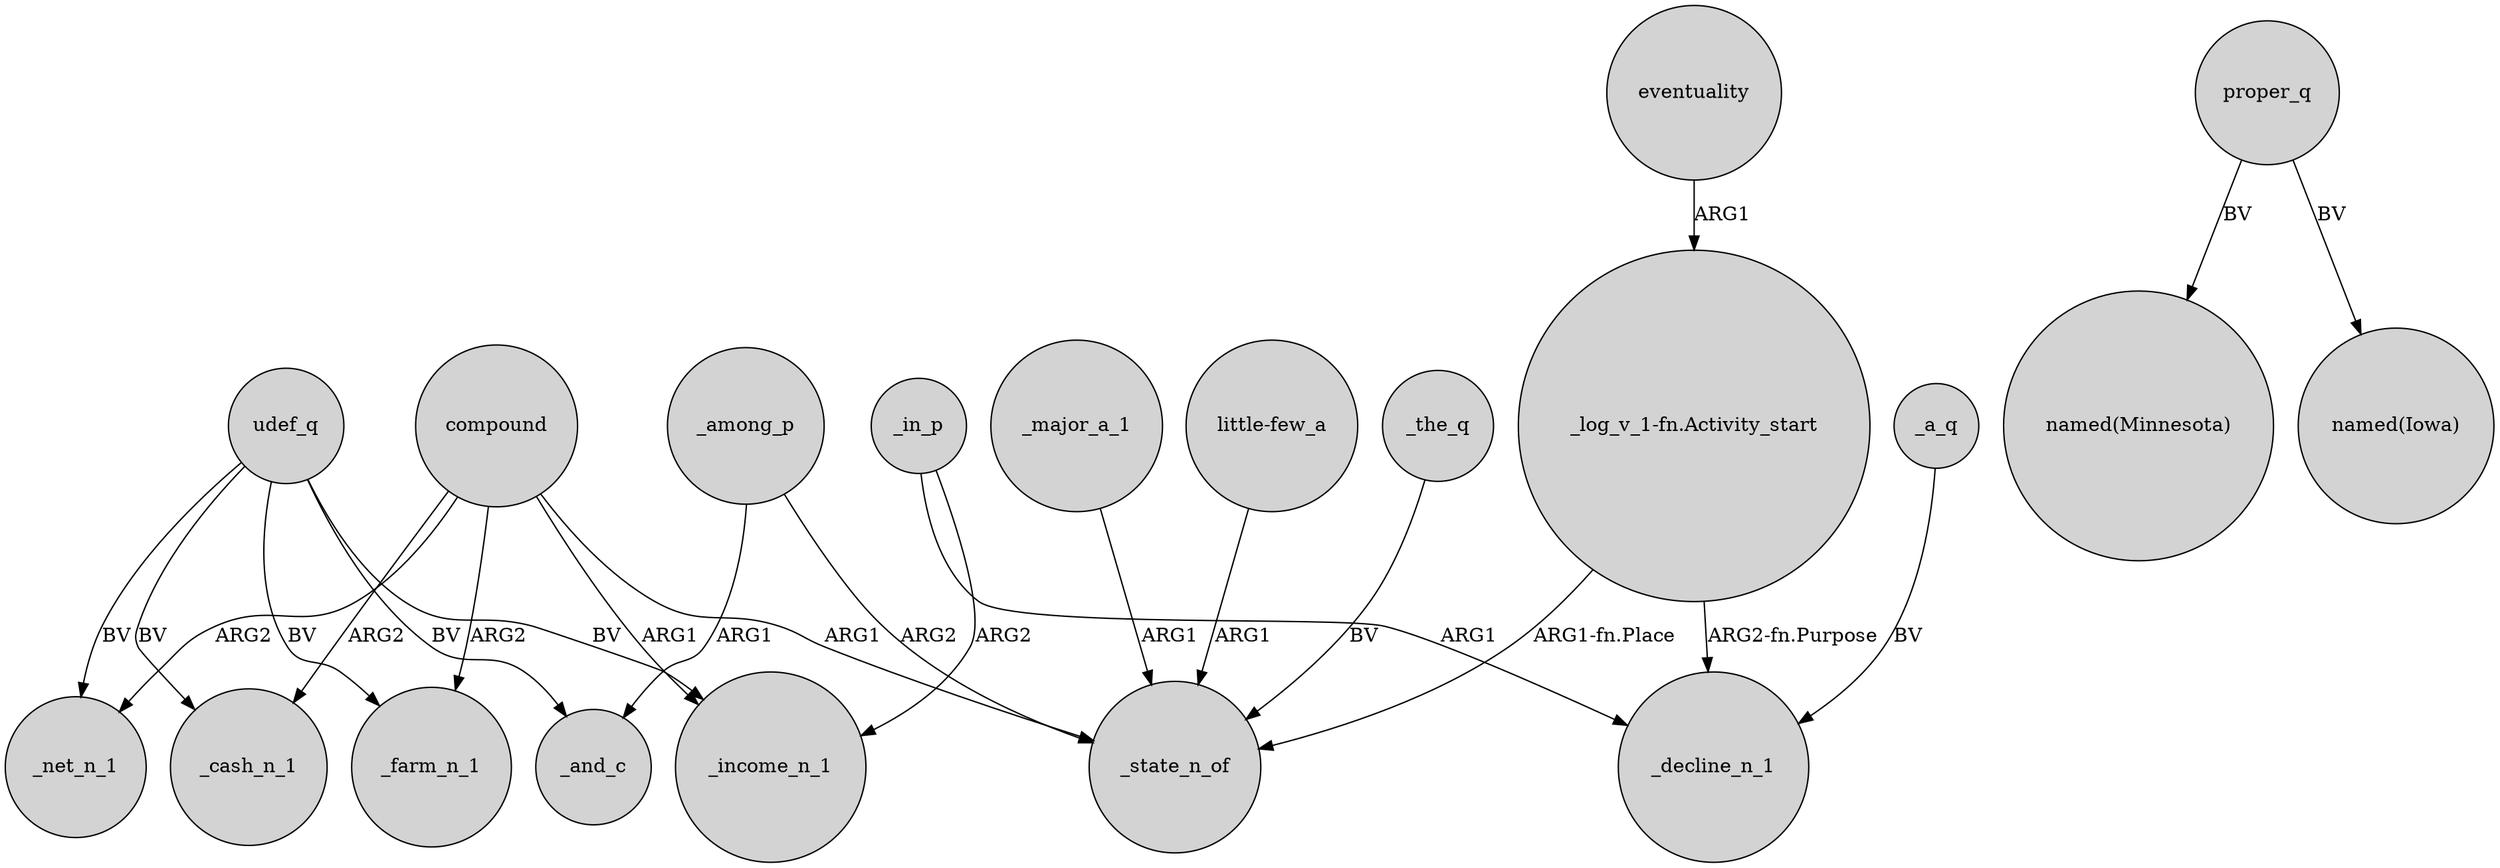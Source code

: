 digraph {
	node [shape=circle style=filled]
	udef_q -> _cash_n_1 [label=BV]
	compound -> _net_n_1 [label=ARG2]
	compound -> _cash_n_1 [label=ARG2]
	_the_q -> _state_n_of [label=BV]
	"_log_v_1-fn.Activity_start" -> _decline_n_1 [label="ARG2-fn.Purpose"]
	compound -> _farm_n_1 [label=ARG2]
	udef_q -> _income_n_1 [label=BV]
	_in_p -> _income_n_1 [label=ARG2]
	udef_q -> _farm_n_1 [label=BV]
	compound -> _state_n_of [label=ARG1]
	udef_q -> _and_c [label=BV]
	_a_q -> _decline_n_1 [label=BV]
	_in_p -> _decline_n_1 [label=ARG1]
	_major_a_1 -> _state_n_of [label=ARG1]
	_among_p -> _state_n_of [label=ARG2]
	eventuality -> "_log_v_1-fn.Activity_start" [label=ARG1]
	compound -> _income_n_1 [label=ARG1]
	"little-few_a" -> _state_n_of [label=ARG1]
	udef_q -> _net_n_1 [label=BV]
	_among_p -> _and_c [label=ARG1]
	proper_q -> "named(Minnesota)" [label=BV]
	proper_q -> "named(Iowa)" [label=BV]
	"_log_v_1-fn.Activity_start" -> _state_n_of [label="ARG1-fn.Place"]
}
